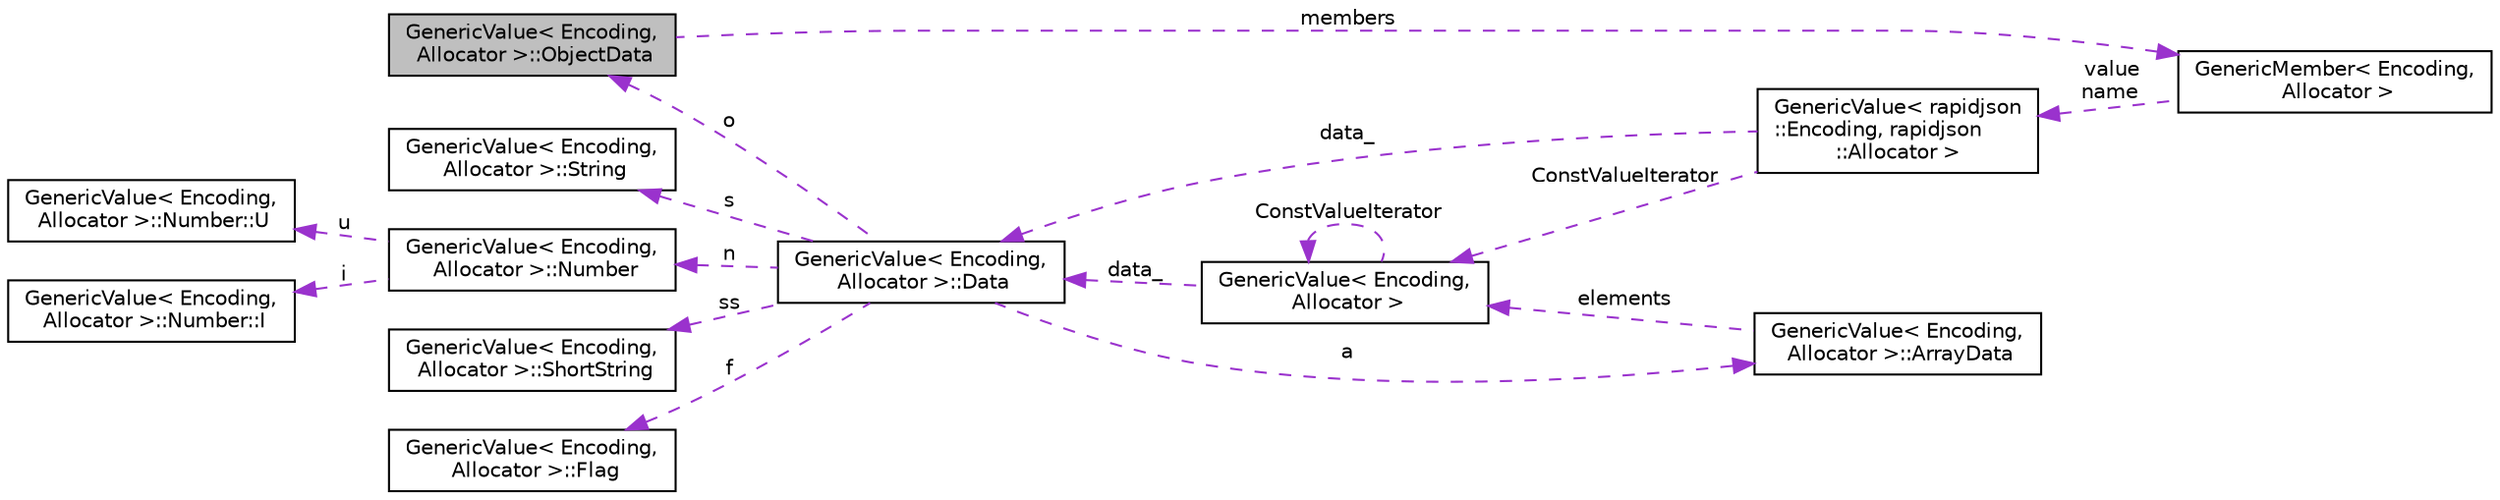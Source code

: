 digraph "GenericValue&lt; Encoding, Allocator &gt;::ObjectData"
{
 // LATEX_PDF_SIZE
  edge [fontname="Helvetica",fontsize="10",labelfontname="Helvetica",labelfontsize="10"];
  node [fontname="Helvetica",fontsize="10",shape=record];
  rankdir="LR";
  Node1 [label="GenericValue\< Encoding,\l Allocator \>::ObjectData",height=0.2,width=0.4,color="black", fillcolor="grey75", style="filled", fontcolor="black",tooltip=" "];
  Node2 -> Node1 [dir="back",color="darkorchid3",fontsize="10",style="dashed",label=" members" ,fontname="Helvetica"];
  Node2 [label="GenericMember\< Encoding,\l Allocator \>",height=0.2,width=0.4,color="black", fillcolor="white", style="filled",URL="$class_generic_member.html",tooltip="Name-value pair in a JSON object value."];
  Node3 -> Node2 [dir="back",color="darkorchid3",fontsize="10",style="dashed",label=" value\nname" ,fontname="Helvetica"];
  Node3 [label="GenericValue\< rapidjson\l::Encoding, rapidjson\l::Allocator \>",height=0.2,width=0.4,color="black", fillcolor="white", style="filled",URL="$class_generic_value.html",tooltip=" "];
  Node4 -> Node3 [dir="back",color="darkorchid3",fontsize="10",style="dashed",label=" ConstValueIterator" ,fontname="Helvetica"];
  Node4 [label="GenericValue\< Encoding,\l Allocator \>",height=0.2,width=0.4,color="black", fillcolor="white", style="filled",URL="$class_generic_value.html",tooltip="Represents a JSON value. Use Value for UTF8 encoding and default allocator."];
  Node4 -> Node4 [dir="back",color="darkorchid3",fontsize="10",style="dashed",label=" ConstValueIterator" ,fontname="Helvetica"];
  Node5 -> Node4 [dir="back",color="darkorchid3",fontsize="10",style="dashed",label=" data_" ,fontname="Helvetica"];
  Node5 [label="GenericValue\< Encoding,\l Allocator \>::Data",height=0.2,width=0.4,color="black", fillcolor="white", style="filled",URL="$union_generic_value_1_1_data.html",tooltip=" "];
  Node6 -> Node5 [dir="back",color="darkorchid3",fontsize="10",style="dashed",label=" s" ,fontname="Helvetica"];
  Node6 [label="GenericValue\< Encoding,\l Allocator \>::String",height=0.2,width=0.4,color="black", fillcolor="white", style="filled",URL="$struct_generic_value_1_1_string.html",tooltip=" "];
  Node7 -> Node5 [dir="back",color="darkorchid3",fontsize="10",style="dashed",label=" a" ,fontname="Helvetica"];
  Node7 [label="GenericValue\< Encoding,\l Allocator \>::ArrayData",height=0.2,width=0.4,color="black", fillcolor="white", style="filled",URL="$struct_generic_value_1_1_array_data.html",tooltip=" "];
  Node4 -> Node7 [dir="back",color="darkorchid3",fontsize="10",style="dashed",label=" elements" ,fontname="Helvetica"];
  Node1 -> Node5 [dir="back",color="darkorchid3",fontsize="10",style="dashed",label=" o" ,fontname="Helvetica"];
  Node8 -> Node5 [dir="back",color="darkorchid3",fontsize="10",style="dashed",label=" n" ,fontname="Helvetica"];
  Node8 [label="GenericValue\< Encoding,\l Allocator \>::Number",height=0.2,width=0.4,color="black", fillcolor="white", style="filled",URL="$union_generic_value_1_1_number.html",tooltip=" "];
  Node9 -> Node8 [dir="back",color="darkorchid3",fontsize="10",style="dashed",label=" u" ,fontname="Helvetica"];
  Node9 [label="GenericValue\< Encoding,\l Allocator \>::Number::U",height=0.2,width=0.4,color="black", fillcolor="white", style="filled",URL="$struct_generic_value_1_1_number_1_1_u.html",tooltip=" "];
  Node10 -> Node8 [dir="back",color="darkorchid3",fontsize="10",style="dashed",label=" i" ,fontname="Helvetica"];
  Node10 [label="GenericValue\< Encoding,\l Allocator \>::Number::I",height=0.2,width=0.4,color="black", fillcolor="white", style="filled",URL="$struct_generic_value_1_1_number_1_1_i.html",tooltip=" "];
  Node11 -> Node5 [dir="back",color="darkorchid3",fontsize="10",style="dashed",label=" ss" ,fontname="Helvetica"];
  Node11 [label="GenericValue\< Encoding,\l Allocator \>::ShortString",height=0.2,width=0.4,color="black", fillcolor="white", style="filled",URL="$struct_generic_value_1_1_short_string.html",tooltip=" "];
  Node12 -> Node5 [dir="back",color="darkorchid3",fontsize="10",style="dashed",label=" f" ,fontname="Helvetica"];
  Node12 [label="GenericValue\< Encoding,\l Allocator \>::Flag",height=0.2,width=0.4,color="black", fillcolor="white", style="filled",URL="$struct_generic_value_1_1_flag.html",tooltip=" "];
  Node5 -> Node3 [dir="back",color="darkorchid3",fontsize="10",style="dashed",label=" data_" ,fontname="Helvetica"];
}
